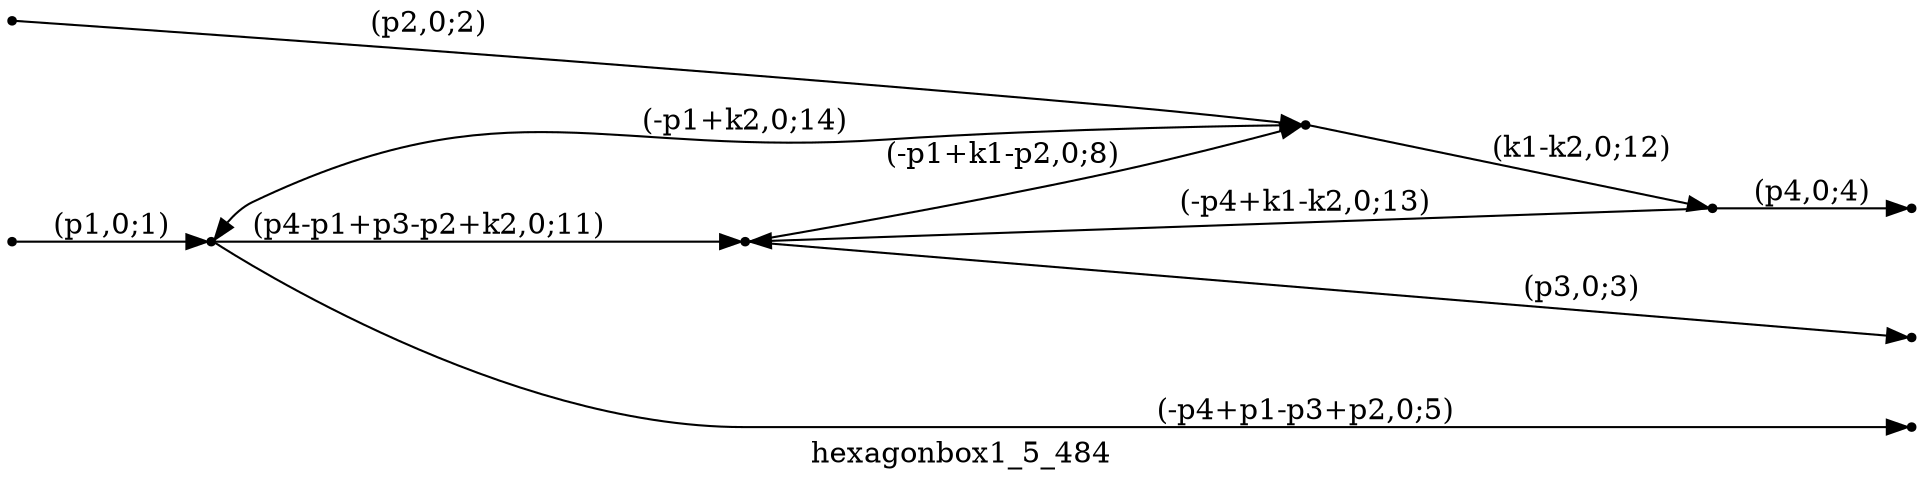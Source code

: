 digraph hexagonbox1_5_484 {
  label="hexagonbox1_5_484";
  rankdir="LR";
  subgraph edges {
    -1 -> 4 [label="(p1,0;1)"];
    -2 -> 2 [label="(p2,0;2)"];
    3 -> -3 [label="(p3,0;3)"];
    1 -> -4 [label="(p4,0;4)"];
    4 -> -5 [label="(-p4+p1-p3+p2,0;5)"];
    3 -> 2 [label="(-p1+k1-p2,0;8)"];
    4 -> 3 [label="(p4-p1+p3-p2+k2,0;11)"];
    2 -> 1 [label="(k1-k2,0;12)"];
    1 -> 3 [label="(-p4+k1-k2,0;13)"];
    2 -> 4 [label="(-p1+k2,0;14)"];
  }
  subgraph incoming { rank="source"; -1; -2; }
  subgraph outgoing { rank="sink"; -3; -4; -5; }
-5 [shape=point];
-4 [shape=point];
-3 [shape=point];
-2 [shape=point];
-1 [shape=point];
1 [shape=point];
2 [shape=point];
3 [shape=point];
4 [shape=point];
}


